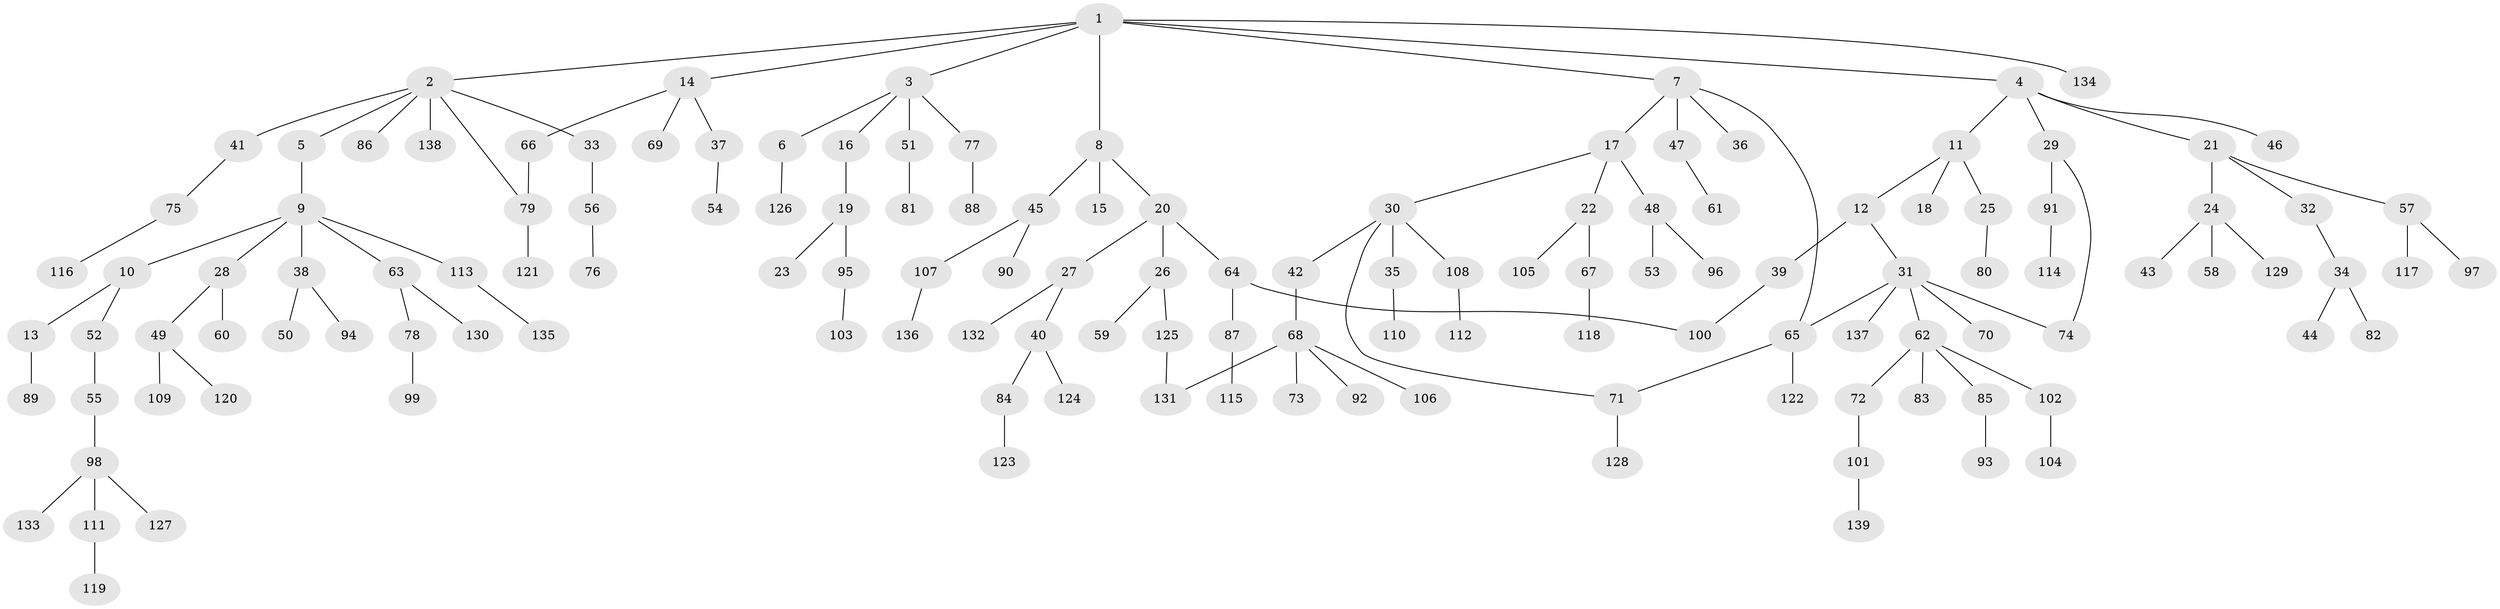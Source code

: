// Generated by graph-tools (version 1.1) at 2025/25/03/09/25 03:25:25]
// undirected, 139 vertices, 144 edges
graph export_dot {
graph [start="1"]
  node [color=gray90,style=filled];
  1;
  2;
  3;
  4;
  5;
  6;
  7;
  8;
  9;
  10;
  11;
  12;
  13;
  14;
  15;
  16;
  17;
  18;
  19;
  20;
  21;
  22;
  23;
  24;
  25;
  26;
  27;
  28;
  29;
  30;
  31;
  32;
  33;
  34;
  35;
  36;
  37;
  38;
  39;
  40;
  41;
  42;
  43;
  44;
  45;
  46;
  47;
  48;
  49;
  50;
  51;
  52;
  53;
  54;
  55;
  56;
  57;
  58;
  59;
  60;
  61;
  62;
  63;
  64;
  65;
  66;
  67;
  68;
  69;
  70;
  71;
  72;
  73;
  74;
  75;
  76;
  77;
  78;
  79;
  80;
  81;
  82;
  83;
  84;
  85;
  86;
  87;
  88;
  89;
  90;
  91;
  92;
  93;
  94;
  95;
  96;
  97;
  98;
  99;
  100;
  101;
  102;
  103;
  104;
  105;
  106;
  107;
  108;
  109;
  110;
  111;
  112;
  113;
  114;
  115;
  116;
  117;
  118;
  119;
  120;
  121;
  122;
  123;
  124;
  125;
  126;
  127;
  128;
  129;
  130;
  131;
  132;
  133;
  134;
  135;
  136;
  137;
  138;
  139;
  1 -- 2;
  1 -- 3;
  1 -- 4;
  1 -- 7;
  1 -- 8;
  1 -- 14;
  1 -- 134;
  2 -- 5;
  2 -- 33;
  2 -- 41;
  2 -- 86;
  2 -- 138;
  2 -- 79;
  3 -- 6;
  3 -- 16;
  3 -- 51;
  3 -- 77;
  4 -- 11;
  4 -- 21;
  4 -- 29;
  4 -- 46;
  5 -- 9;
  6 -- 126;
  7 -- 17;
  7 -- 36;
  7 -- 47;
  7 -- 65;
  8 -- 15;
  8 -- 20;
  8 -- 45;
  9 -- 10;
  9 -- 28;
  9 -- 38;
  9 -- 63;
  9 -- 113;
  10 -- 13;
  10 -- 52;
  11 -- 12;
  11 -- 18;
  11 -- 25;
  12 -- 31;
  12 -- 39;
  13 -- 89;
  14 -- 37;
  14 -- 66;
  14 -- 69;
  16 -- 19;
  17 -- 22;
  17 -- 30;
  17 -- 48;
  19 -- 23;
  19 -- 95;
  20 -- 26;
  20 -- 27;
  20 -- 64;
  21 -- 24;
  21 -- 32;
  21 -- 57;
  22 -- 67;
  22 -- 105;
  24 -- 43;
  24 -- 58;
  24 -- 129;
  25 -- 80;
  26 -- 59;
  26 -- 125;
  27 -- 40;
  27 -- 132;
  28 -- 49;
  28 -- 60;
  29 -- 74;
  29 -- 91;
  30 -- 35;
  30 -- 42;
  30 -- 108;
  30 -- 71;
  31 -- 62;
  31 -- 70;
  31 -- 137;
  31 -- 74;
  31 -- 65;
  32 -- 34;
  33 -- 56;
  34 -- 44;
  34 -- 82;
  35 -- 110;
  37 -- 54;
  38 -- 50;
  38 -- 94;
  39 -- 100;
  40 -- 84;
  40 -- 124;
  41 -- 75;
  42 -- 68;
  45 -- 90;
  45 -- 107;
  47 -- 61;
  48 -- 53;
  48 -- 96;
  49 -- 109;
  49 -- 120;
  51 -- 81;
  52 -- 55;
  55 -- 98;
  56 -- 76;
  57 -- 97;
  57 -- 117;
  62 -- 72;
  62 -- 83;
  62 -- 85;
  62 -- 102;
  63 -- 78;
  63 -- 130;
  64 -- 87;
  64 -- 100;
  65 -- 71;
  65 -- 122;
  66 -- 79;
  67 -- 118;
  68 -- 73;
  68 -- 92;
  68 -- 106;
  68 -- 131;
  71 -- 128;
  72 -- 101;
  75 -- 116;
  77 -- 88;
  78 -- 99;
  79 -- 121;
  84 -- 123;
  85 -- 93;
  87 -- 115;
  91 -- 114;
  95 -- 103;
  98 -- 111;
  98 -- 127;
  98 -- 133;
  101 -- 139;
  102 -- 104;
  107 -- 136;
  108 -- 112;
  111 -- 119;
  113 -- 135;
  125 -- 131;
}
